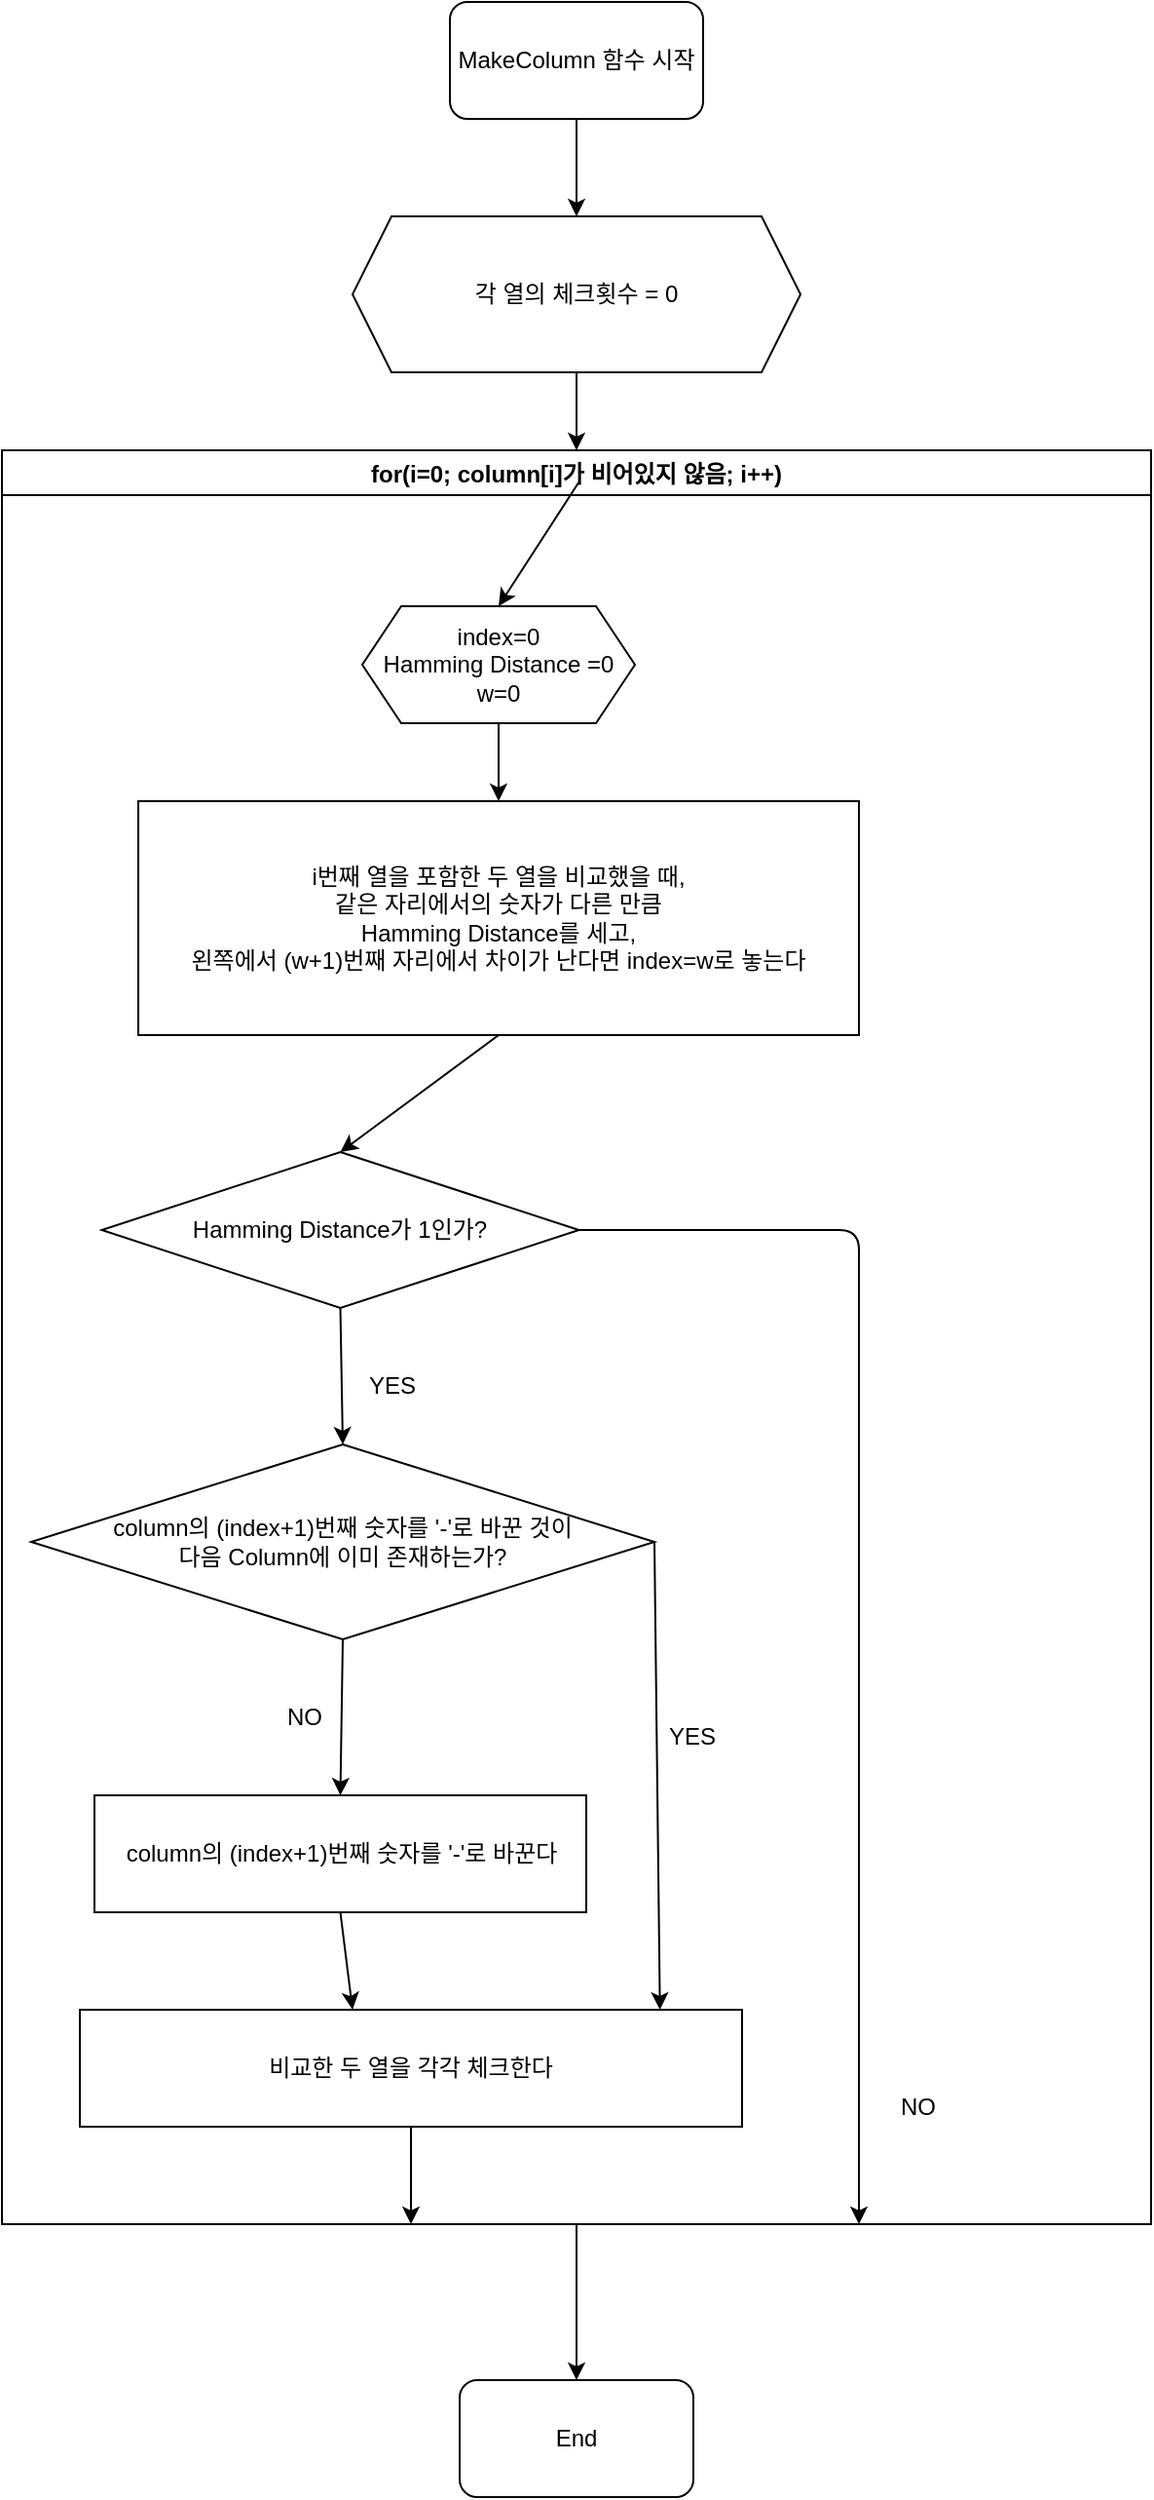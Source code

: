 <mxfile version="14.7.0" type="github">
  <diagram id="C5RBs43oDa-KdzZeNtuy" name="Page-1">
    <mxGraphModel dx="1422" dy="794" grid="1" gridSize="10" guides="1" tooltips="1" connect="1" arrows="1" fold="1" page="1" pageScale="1" pageWidth="827" pageHeight="1169" math="0" shadow="0">
      <root>
        <mxCell id="WIyWlLk6GJQsqaUBKTNV-0" />
        <mxCell id="WIyWlLk6GJQsqaUBKTNV-1" parent="WIyWlLk6GJQsqaUBKTNV-0" />
        <mxCell id="-KFwaDnrK1XaUl09X2iR-0" value="MakeColumn 함수 시작" style="rounded=1;whiteSpace=wrap;html=1;" parent="WIyWlLk6GJQsqaUBKTNV-1" vertex="1">
          <mxGeometry x="290" y="40" width="130" height="60" as="geometry" />
        </mxCell>
        <mxCell id="-KFwaDnrK1XaUl09X2iR-2" value="" style="endArrow=classic;html=1;exitX=0.5;exitY=1;exitDx=0;exitDy=0;" parent="WIyWlLk6GJQsqaUBKTNV-1" source="-KFwaDnrK1XaUl09X2iR-0" target="-KFwaDnrK1XaUl09X2iR-3" edge="1">
          <mxGeometry width="50" height="50" relative="1" as="geometry">
            <mxPoint x="340" y="390" as="sourcePoint" />
            <mxPoint x="230" y="160" as="targetPoint" />
          </mxGeometry>
        </mxCell>
        <mxCell id="-KFwaDnrK1XaUl09X2iR-3" value="각 열의 체크횟수 = 0" style="shape=hexagon;perimeter=hexagonPerimeter2;whiteSpace=wrap;html=1;fixedSize=1;" parent="WIyWlLk6GJQsqaUBKTNV-1" vertex="1">
          <mxGeometry x="240" y="150" width="230" height="80" as="geometry" />
        </mxCell>
        <mxCell id="-KFwaDnrK1XaUl09X2iR-4" value="" style="endArrow=classic;html=1;exitX=0.5;exitY=1;exitDx=0;exitDy=0;entryX=0.5;entryY=0;entryDx=0;entryDy=0;" parent="WIyWlLk6GJQsqaUBKTNV-1" source="-KFwaDnrK1XaUl09X2iR-3" target="-KFwaDnrK1XaUl09X2iR-17" edge="1">
          <mxGeometry width="50" height="50" relative="1" as="geometry">
            <mxPoint x="340" y="380" as="sourcePoint" />
            <mxPoint x="230" y="270" as="targetPoint" />
          </mxGeometry>
        </mxCell>
        <mxCell id="-KFwaDnrK1XaUl09X2iR-17" value="for(i=0; column[i]가 비어있지 않음; i++)" style="swimlane;" parent="WIyWlLk6GJQsqaUBKTNV-1" vertex="1">
          <mxGeometry x="60" y="270" width="590" height="910" as="geometry" />
        </mxCell>
        <mxCell id="-KFwaDnrK1XaUl09X2iR-20" value="" style="endArrow=classic;html=1;exitX=0.502;exitY=0.018;exitDx=0;exitDy=0;exitPerimeter=0;entryX=0.5;entryY=0;entryDx=0;entryDy=0;" parent="-KFwaDnrK1XaUl09X2iR-17" source="-KFwaDnrK1XaUl09X2iR-17" edge="1" target="-KFwaDnrK1XaUl09X2iR-5">
          <mxGeometry width="50" height="50" relative="1" as="geometry">
            <mxPoint x="140" y="70" as="sourcePoint" />
            <mxPoint x="171" y="80" as="targetPoint" />
          </mxGeometry>
        </mxCell>
        <mxCell id="-KFwaDnrK1XaUl09X2iR-5" value="index=0&lt;br&gt;Hamming Distance =0&lt;br&gt;w=0" style="shape=hexagon;perimeter=hexagonPerimeter2;whiteSpace=wrap;html=1;fixedSize=1;" parent="-KFwaDnrK1XaUl09X2iR-17" vertex="1">
          <mxGeometry x="185" y="80" width="140" height="60" as="geometry" />
        </mxCell>
        <mxCell id="-KFwaDnrK1XaUl09X2iR-10" value="i번째 열을 포함한 두 열을 비교했을 때,&lt;br&gt;같은 자리에서의 숫자가 다른 만큼&lt;br&gt;Hamming Distance를 세고, &lt;br&gt;왼쪽에서 (w+1)번째 자리에서 차이가 난다면 index=w로 놓는다" style="rounded=0;whiteSpace=wrap;html=1;" parent="-KFwaDnrK1XaUl09X2iR-17" vertex="1">
          <mxGeometry x="70" y="180" width="370" height="120" as="geometry" />
        </mxCell>
        <mxCell id="-KFwaDnrK1XaUl09X2iR-29" value="" style="endArrow=classic;html=1;exitX=0.5;exitY=1;exitDx=0;exitDy=0;startArrow=none;" parent="-KFwaDnrK1XaUl09X2iR-17" source="-KFwaDnrK1XaUl09X2iR-24" edge="1">
          <mxGeometry width="50" height="50" relative="1" as="geometry">
            <mxPoint x="370" y="460" as="sourcePoint" />
            <mxPoint x="175" y="400" as="targetPoint" />
          </mxGeometry>
        </mxCell>
        <mxCell id="-KFwaDnrK1XaUl09X2iR-22" value="" style="endArrow=classic;html=1;exitX=0.5;exitY=1;exitDx=0;exitDy=0;entryX=0.5;entryY=0;entryDx=0;entryDy=0;" parent="-KFwaDnrK1XaUl09X2iR-17" source="-KFwaDnrK1XaUl09X2iR-5" target="-KFwaDnrK1XaUl09X2iR-10" edge="1">
          <mxGeometry width="50" height="50" relative="1" as="geometry">
            <mxPoint x="350" y="330" as="sourcePoint" />
            <mxPoint x="170" y="180" as="targetPoint" />
          </mxGeometry>
        </mxCell>
        <mxCell id="-KFwaDnrK1XaUl09X2iR-47" value="YES" style="text;html=1;align=center;verticalAlign=middle;resizable=0;points=[];autosize=1;strokeColor=none;" parent="-KFwaDnrK1XaUl09X2iR-17" vertex="1">
          <mxGeometry x="180" y="470" width="40" height="20" as="geometry" />
        </mxCell>
        <mxCell id="-KFwaDnrK1XaUl09X2iR-48" value="column의 (index+1)번째 숫자를 &#39;-&#39;로 바꾼 것이&lt;br&gt;다음 Column에 이미 존재하는가?" style="rhombus;whiteSpace=wrap;html=1;" parent="-KFwaDnrK1XaUl09X2iR-17" vertex="1">
          <mxGeometry x="15" y="510" width="320" height="100" as="geometry" />
        </mxCell>
        <mxCell id="-KFwaDnrK1XaUl09X2iR-49" value="column의 (index+1)번째 숫자를 &#39;-&#39;로 바꾼다" style="rounded=0;whiteSpace=wrap;html=1;" parent="-KFwaDnrK1XaUl09X2iR-17" vertex="1">
          <mxGeometry x="47.5" y="690" width="252.5" height="60" as="geometry" />
        </mxCell>
        <mxCell id="-KFwaDnrK1XaUl09X2iR-50" value="" style="endArrow=classic;html=1;exitX=0.5;exitY=1;exitDx=0;exitDy=0;entryX=0.5;entryY=0;entryDx=0;entryDy=0;" parent="-KFwaDnrK1XaUl09X2iR-17" source="-KFwaDnrK1XaUl09X2iR-48" target="-KFwaDnrK1XaUl09X2iR-49" edge="1">
          <mxGeometry width="50" height="50" relative="1" as="geometry">
            <mxPoint x="190" y="940" as="sourcePoint" />
            <mxPoint x="220" y="1000" as="targetPoint" />
          </mxGeometry>
        </mxCell>
        <mxCell id="-KFwaDnrK1XaUl09X2iR-55" value="" style="endArrow=classic;html=1;exitX=0.5;exitY=1;exitDx=0;exitDy=0;" parent="-KFwaDnrK1XaUl09X2iR-17" source="-KFwaDnrK1XaUl09X2iR-49" edge="1">
          <mxGeometry width="50" height="50" relative="1" as="geometry">
            <mxPoint x="150" y="830" as="sourcePoint" />
            <mxPoint x="180" y="800" as="targetPoint" />
          </mxGeometry>
        </mxCell>
        <mxCell id="-KFwaDnrK1XaUl09X2iR-56" value="비교한 두 열을 각각 체크한다" style="rounded=0;whiteSpace=wrap;html=1;" parent="-KFwaDnrK1XaUl09X2iR-17" vertex="1">
          <mxGeometry x="40" y="800" width="340" height="60" as="geometry" />
        </mxCell>
        <mxCell id="-KFwaDnrK1XaUl09X2iR-57" value="" style="endArrow=classic;html=1;exitX=0.5;exitY=1;exitDx=0;exitDy=0;" parent="-KFwaDnrK1XaUl09X2iR-17" source="-KFwaDnrK1XaUl09X2iR-56" edge="1">
          <mxGeometry width="50" height="50" relative="1" as="geometry">
            <mxPoint x="190" y="930" as="sourcePoint" />
            <mxPoint x="210" y="910" as="targetPoint" />
          </mxGeometry>
        </mxCell>
        <mxCell id="-KFwaDnrK1XaUl09X2iR-51" value="YES" style="text;html=1;align=center;verticalAlign=middle;resizable=0;points=[];autosize=1;strokeColor=none;" parent="-KFwaDnrK1XaUl09X2iR-17" vertex="1">
          <mxGeometry x="334" y="650" width="40" height="20" as="geometry" />
        </mxCell>
        <mxCell id="-KFwaDnrK1XaUl09X2iR-54" value="NO" style="text;html=1;align=center;verticalAlign=middle;resizable=0;points=[];autosize=1;strokeColor=none;" parent="-KFwaDnrK1XaUl09X2iR-17" vertex="1">
          <mxGeometry x="140" y="640" width="30" height="20" as="geometry" />
        </mxCell>
        <mxCell id="-KFwaDnrK1XaUl09X2iR-24" value="Hamming Distance가 1인가?" style="rhombus;whiteSpace=wrap;html=1;" parent="-KFwaDnrK1XaUl09X2iR-17" vertex="1">
          <mxGeometry x="51.25" y="360" width="245" height="80" as="geometry" />
        </mxCell>
        <mxCell id="T_QKFUfGOeA0rklHl6Fr-12" value="" style="endArrow=classic;html=1;exitX=0.5;exitY=1;exitDx=0;exitDy=0;entryX=0.5;entryY=0;entryDx=0;entryDy=0;" edge="1" parent="-KFwaDnrK1XaUl09X2iR-17" source="-KFwaDnrK1XaUl09X2iR-10" target="-KFwaDnrK1XaUl09X2iR-24">
          <mxGeometry width="50" height="50" relative="1" as="geometry">
            <mxPoint x="310" y="380" as="sourcePoint" />
            <mxPoint x="360" y="330" as="targetPoint" />
          </mxGeometry>
        </mxCell>
        <mxCell id="-KFwaDnrK1XaUl09X2iR-46" value="" style="endArrow=classic;html=1;exitX=0.5;exitY=1;exitDx=0;exitDy=0;entryX=0.5;entryY=0;entryDx=0;entryDy=0;entryPerimeter=0;" parent="-KFwaDnrK1XaUl09X2iR-17" source="-KFwaDnrK1XaUl09X2iR-24" edge="1" target="-KFwaDnrK1XaUl09X2iR-48">
          <mxGeometry width="50" height="50" relative="1" as="geometry">
            <mxPoint x="330" y="790" as="sourcePoint" />
            <mxPoint x="175" y="500" as="targetPoint" />
          </mxGeometry>
        </mxCell>
        <mxCell id="T_QKFUfGOeA0rklHl6Fr-13" value="" style="endArrow=classic;html=1;exitX=1;exitY=0.5;exitDx=0;exitDy=0;entryX=0.876;entryY=0;entryDx=0;entryDy=0;entryPerimeter=0;" edge="1" parent="-KFwaDnrK1XaUl09X2iR-17" source="-KFwaDnrK1XaUl09X2iR-48" target="-KFwaDnrK1XaUl09X2iR-56">
          <mxGeometry width="50" height="50" relative="1" as="geometry">
            <mxPoint x="300" y="680" as="sourcePoint" />
            <mxPoint x="350" y="630" as="targetPoint" />
          </mxGeometry>
        </mxCell>
        <mxCell id="-KFwaDnrK1XaUl09X2iR-44" value="" style="endArrow=classic;html=1;exitX=1;exitY=0.5;exitDx=0;exitDy=0;" parent="WIyWlLk6GJQsqaUBKTNV-1" edge="1">
          <mxGeometry width="50" height="50" relative="1" as="geometry">
            <mxPoint x="356.25" y="670" as="sourcePoint" />
            <mxPoint x="500" y="1180" as="targetPoint" />
            <Array as="points">
              <mxPoint x="500" y="670" />
            </Array>
          </mxGeometry>
        </mxCell>
        <mxCell id="-KFwaDnrK1XaUl09X2iR-45" value="NO" style="text;html=1;align=center;verticalAlign=middle;resizable=0;points=[];autosize=1;strokeColor=none;" parent="WIyWlLk6GJQsqaUBKTNV-1" vertex="1">
          <mxGeometry x="515" y="1110" width="30" height="20" as="geometry" />
        </mxCell>
        <mxCell id="-KFwaDnrK1XaUl09X2iR-58" value="" style="endArrow=classic;html=1;exitX=0.5;exitY=1;exitDx=0;exitDy=0;" parent="WIyWlLk6GJQsqaUBKTNV-1" source="-KFwaDnrK1XaUl09X2iR-17" edge="1">
          <mxGeometry width="50" height="50" relative="1" as="geometry">
            <mxPoint x="320" y="1520" as="sourcePoint" />
            <mxPoint x="355" y="1260" as="targetPoint" />
          </mxGeometry>
        </mxCell>
        <mxCell id="-KFwaDnrK1XaUl09X2iR-59" value="End" style="rounded=1;whiteSpace=wrap;html=1;" parent="WIyWlLk6GJQsqaUBKTNV-1" vertex="1">
          <mxGeometry x="295" y="1260" width="120" height="60" as="geometry" />
        </mxCell>
      </root>
    </mxGraphModel>
  </diagram>
</mxfile>
